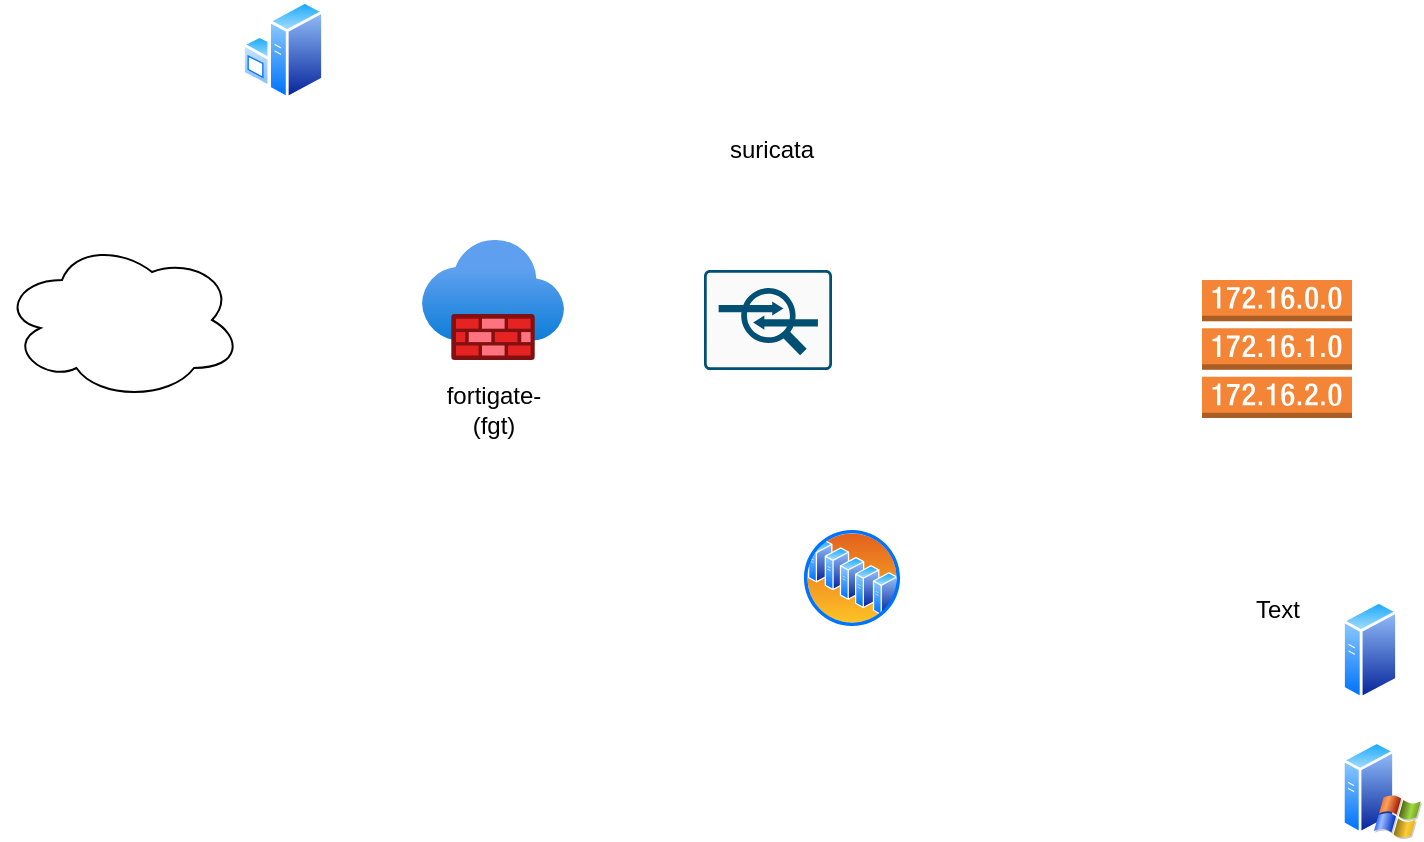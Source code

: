 <mxfile version="20.8.5" type="github">
  <diagram id="TJ6-Z_4bL7ZPu_9Sd4wg" name="Page-1">
    <mxGraphModel dx="1434" dy="774" grid="1" gridSize="10" guides="1" tooltips="1" connect="1" arrows="1" fold="1" page="1" pageScale="1" pageWidth="1169" pageHeight="827" math="0" shadow="0">
      <root>
        <mxCell id="0" />
        <mxCell id="1" parent="0" />
        <mxCell id="iFKBuOzLYr3067KLPCXe-1" value="" style="outlineConnect=0;dashed=0;verticalLabelPosition=bottom;verticalAlign=top;align=center;html=1;shape=mxgraph.aws3.route_table;fillColor=#F58536;gradientColor=none;" vertex="1" parent="1">
          <mxGeometry x="770" y="240" width="75" height="69" as="geometry" />
        </mxCell>
        <mxCell id="iFKBuOzLYr3067KLPCXe-2" value="" style="ellipse;shape=cloud;whiteSpace=wrap;html=1;" vertex="1" parent="1">
          <mxGeometry x="170" y="220" width="120" height="80" as="geometry" />
        </mxCell>
        <mxCell id="iFKBuOzLYr3067KLPCXe-3" value="" style="aspect=fixed;html=1;points=[];align=center;image;fontSize=12;image=img/lib/azure2/networking/Firewalls.svg;" vertex="1" parent="1">
          <mxGeometry x="380" y="220" width="71" height="60" as="geometry" />
        </mxCell>
        <mxCell id="iFKBuOzLYr3067KLPCXe-4" value="" style="sketch=0;points=[[0.015,0.015,0],[0.985,0.015,0],[0.985,0.985,0],[0.015,0.985,0],[0.25,0,0],[0.5,0,0],[0.75,0,0],[1,0.25,0],[1,0.5,0],[1,0.75,0],[0.75,1,0],[0.5,1,0],[0.25,1,0],[0,0.75,0],[0,0.5,0],[0,0.25,0]];verticalLabelPosition=bottom;html=1;verticalAlign=top;aspect=fixed;align=center;pointerEvents=1;shape=mxgraph.cisco19.rect;prIcon=ips_ids;fillColor=#FAFAFA;strokeColor=#005073;" vertex="1" parent="1">
          <mxGeometry x="521" y="235" width="64" height="50" as="geometry" />
        </mxCell>
        <mxCell id="iFKBuOzLYr3067KLPCXe-5" value="suricata&lt;br&gt;" style="text;strokeColor=none;align=center;fillColor=none;html=1;verticalAlign=middle;whiteSpace=wrap;rounded=0;" vertex="1" parent="1">
          <mxGeometry x="525" y="160" width="60" height="30" as="geometry" />
        </mxCell>
        <mxCell id="iFKBuOzLYr3067KLPCXe-6" value="fortigate-(fgt)" style="text;strokeColor=none;align=center;fillColor=none;html=1;verticalAlign=middle;whiteSpace=wrap;rounded=0;" vertex="1" parent="1">
          <mxGeometry x="385.5" y="290" width="60" height="30" as="geometry" />
        </mxCell>
        <mxCell id="iFKBuOzLYr3067KLPCXe-7" value="" style="aspect=fixed;perimeter=ellipsePerimeter;html=1;align=center;shadow=0;dashed=0;spacingTop=3;image;image=img/lib/active_directory/generic_server.svg;" vertex="1" parent="1">
          <mxGeometry x="840" y="400" width="28.0" height="50" as="geometry" />
        </mxCell>
        <mxCell id="iFKBuOzLYr3067KLPCXe-8" value="" style="aspect=fixed;perimeter=ellipsePerimeter;html=1;align=center;shadow=0;dashed=0;spacingTop=3;image;image=img/lib/active_directory/windows_server_2.svg;" vertex="1" parent="1">
          <mxGeometry x="840" y="470" width="40" height="50" as="geometry" />
        </mxCell>
        <mxCell id="iFKBuOzLYr3067KLPCXe-9" value="" style="aspect=fixed;perimeter=ellipsePerimeter;html=1;align=center;shadow=0;dashed=0;spacingTop=3;image;image=img/lib/active_directory/windows_server.svg;" vertex="1" parent="1">
          <mxGeometry x="290" y="100" width="41" height="50" as="geometry" />
        </mxCell>
        <mxCell id="iFKBuOzLYr3067KLPCXe-10" value="" style="aspect=fixed;perimeter=ellipsePerimeter;html=1;align=center;shadow=0;dashed=0;spacingTop=3;image;image=img/lib/active_directory/server_farm.svg;" vertex="1" parent="1">
          <mxGeometry x="570" y="364" width="50" height="50" as="geometry" />
        </mxCell>
        <mxCell id="iFKBuOzLYr3067KLPCXe-11" value="Text" style="text;strokeColor=none;align=center;fillColor=none;html=1;verticalAlign=middle;whiteSpace=wrap;rounded=0;" vertex="1" parent="1">
          <mxGeometry x="777.5" y="390" width="60" height="30" as="geometry" />
        </mxCell>
      </root>
    </mxGraphModel>
  </diagram>
</mxfile>

